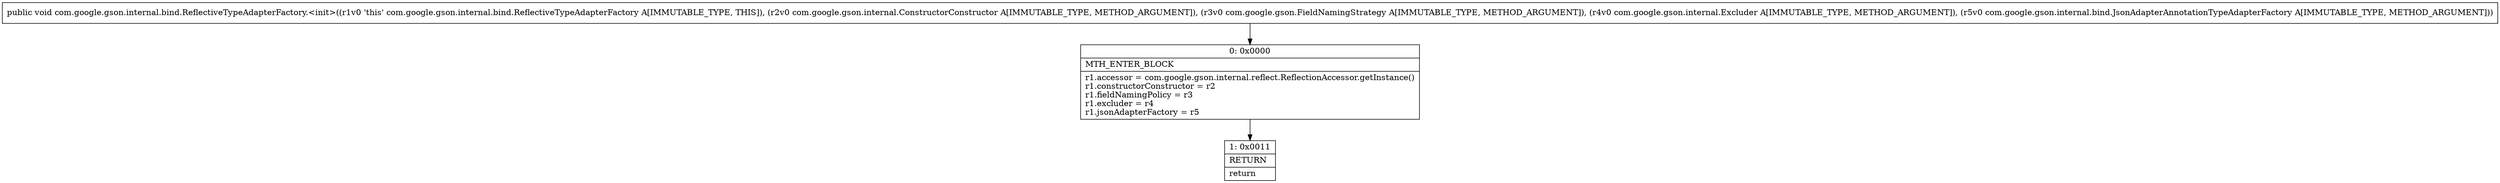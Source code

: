 digraph "CFG forcom.google.gson.internal.bind.ReflectiveTypeAdapterFactory.\<init\>(Lcom\/google\/gson\/internal\/ConstructorConstructor;Lcom\/google\/gson\/FieldNamingStrategy;Lcom\/google\/gson\/internal\/Excluder;Lcom\/google\/gson\/internal\/bind\/JsonAdapterAnnotationTypeAdapterFactory;)V" {
Node_0 [shape=record,label="{0\:\ 0x0000|MTH_ENTER_BLOCK\l|r1.accessor = com.google.gson.internal.reflect.ReflectionAccessor.getInstance()\lr1.constructorConstructor = r2\lr1.fieldNamingPolicy = r3\lr1.excluder = r4\lr1.jsonAdapterFactory = r5\l}"];
Node_1 [shape=record,label="{1\:\ 0x0011|RETURN\l|return\l}"];
MethodNode[shape=record,label="{public void com.google.gson.internal.bind.ReflectiveTypeAdapterFactory.\<init\>((r1v0 'this' com.google.gson.internal.bind.ReflectiveTypeAdapterFactory A[IMMUTABLE_TYPE, THIS]), (r2v0 com.google.gson.internal.ConstructorConstructor A[IMMUTABLE_TYPE, METHOD_ARGUMENT]), (r3v0 com.google.gson.FieldNamingStrategy A[IMMUTABLE_TYPE, METHOD_ARGUMENT]), (r4v0 com.google.gson.internal.Excluder A[IMMUTABLE_TYPE, METHOD_ARGUMENT]), (r5v0 com.google.gson.internal.bind.JsonAdapterAnnotationTypeAdapterFactory A[IMMUTABLE_TYPE, METHOD_ARGUMENT])) }"];
MethodNode -> Node_0;
Node_0 -> Node_1;
}

